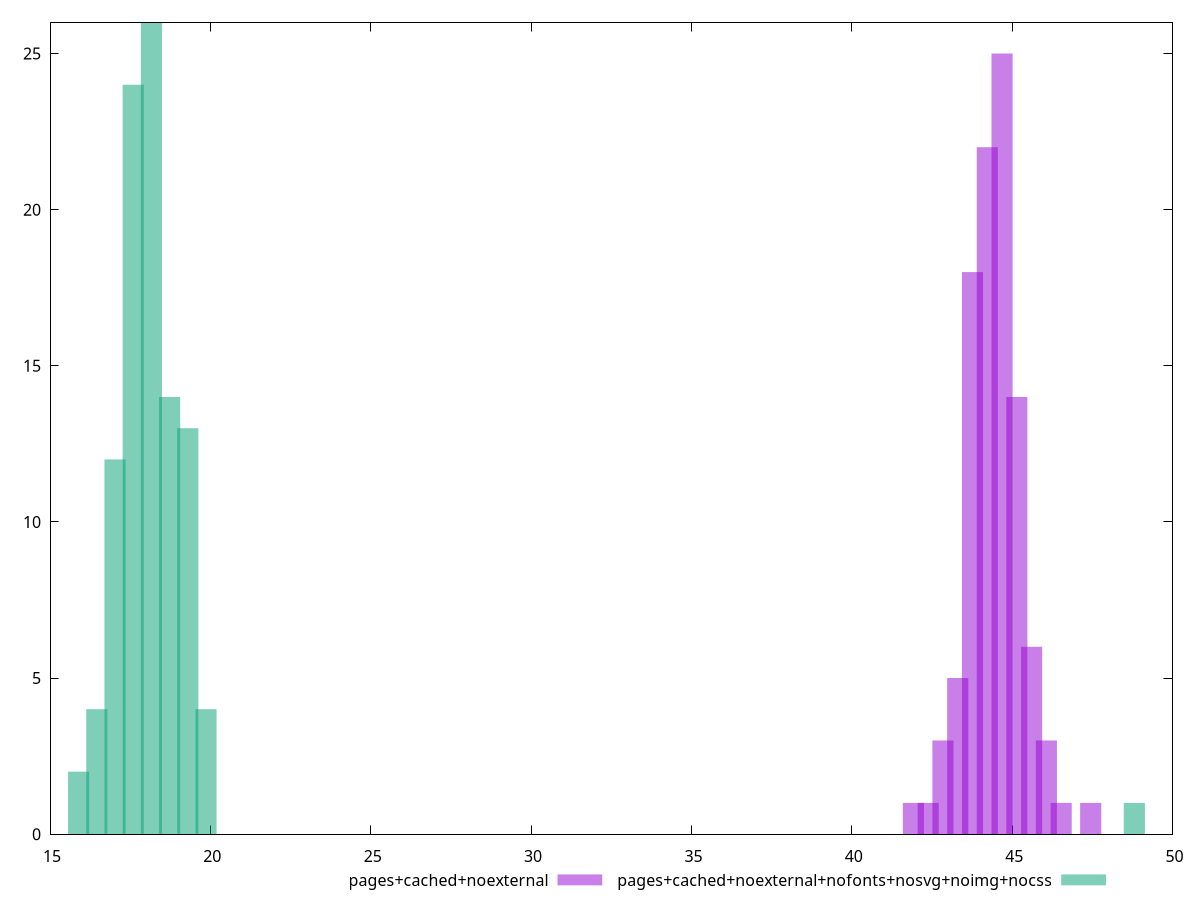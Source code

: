 $_pagesCachedNoexternal <<EOF
43.76423223242365 18
44.68558448994836 25
45.60693674747307 6
44.22490836118601 22
45.14626061871072 14
43.3035561036613 5
42.84287997489895 3
46.52828900499778 1
46.06761287623542 3
41.92152771737424 1
47.44964126252249 1
42.38220384613659 1
EOF
$_pagesCachedNoexternalNofontsNosvgNoimgNocss <<EOF
17.594392928751493 24
18.729515053187075 14
18.161953990969284 26
19.297076115404863 13
17.026831866533705 12
15.891709742098124 2
19.864637177622654 4
48.81025135072995 1
16.459270804315913 4
EOF
set key outside below
set terminal pngcairo
set output "report_00006_2020-11-02T20-21-41.718Z/bootup-time/bootup-time_pages+cached+noexternal_pages+cached+noexternal+nofonts+nosvg+noimg+nocss+hist.png"
set boxwidth 0.6583708321726366
set style fill transparent solid 0.5 noborder
set yrange [0:26]
plot $_pagesCachedNoexternal title "pages+cached+noexternal" with boxes ,$_pagesCachedNoexternalNofontsNosvgNoimgNocss title "pages+cached+noexternal+nofonts+nosvg+noimg+nocss" with boxes ,